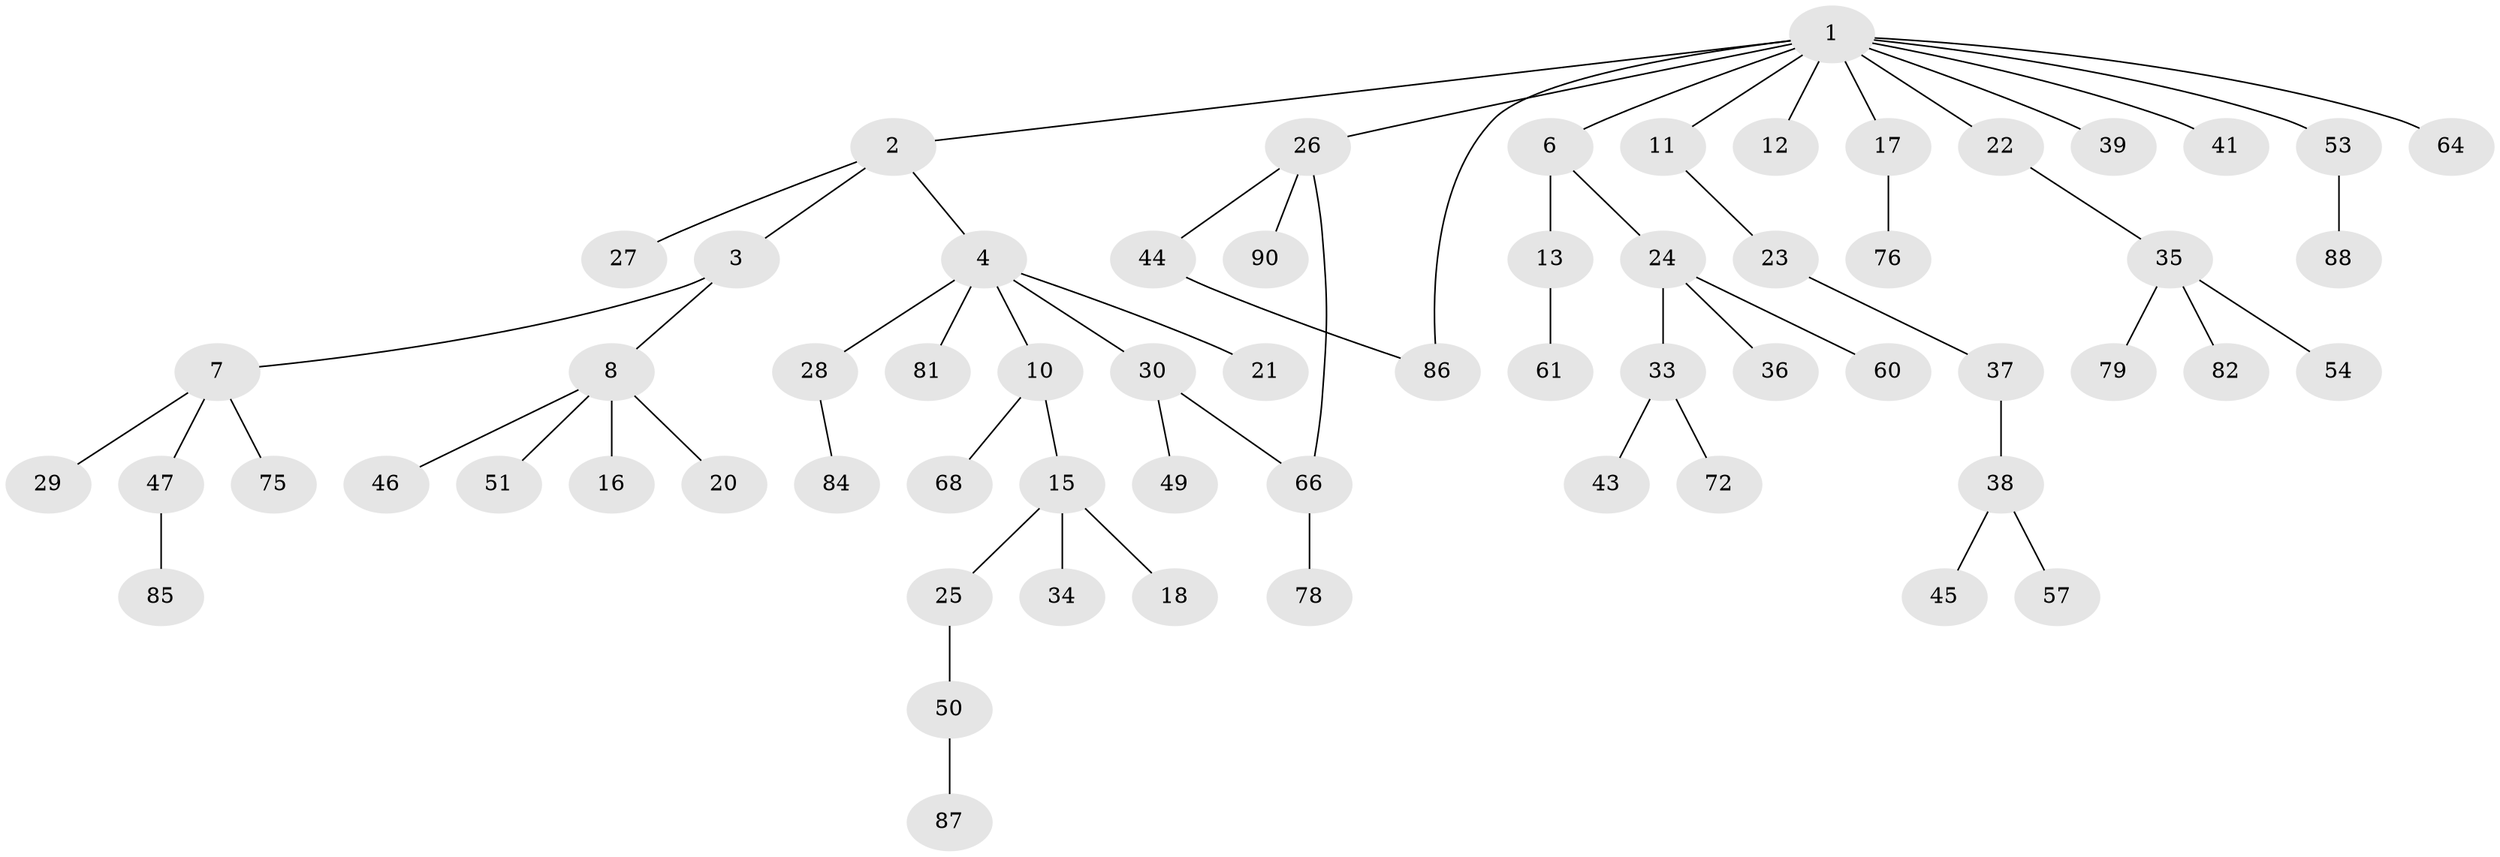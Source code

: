 // Generated by graph-tools (version 1.1) at 2025/23/03/03/25 07:23:30]
// undirected, 63 vertices, 64 edges
graph export_dot {
graph [start="1"]
  node [color=gray90,style=filled];
  1 [super="+5"];
  2 [super="+74"];
  3;
  4 [super="+19"];
  6 [super="+9"];
  7 [super="+14"];
  8 [super="+31"];
  10 [super="+55"];
  11 [super="+52"];
  12;
  13;
  15 [super="+73"];
  16;
  17 [super="+70"];
  18;
  20;
  21 [super="+59"];
  22;
  23 [super="+40"];
  24 [super="+69"];
  25 [super="+42"];
  26 [super="+62"];
  27;
  28;
  29;
  30 [super="+32"];
  33 [super="+58"];
  34;
  35 [super="+48"];
  36;
  37 [super="+71"];
  38 [super="+89"];
  39;
  41;
  43 [super="+80"];
  44 [super="+56"];
  45 [super="+83"];
  46;
  47 [super="+77"];
  49;
  50 [super="+91"];
  51 [super="+63"];
  53 [super="+65"];
  54;
  57;
  60;
  61;
  64;
  66 [super="+67"];
  68;
  72;
  75;
  76;
  78;
  79;
  81;
  82;
  84;
  85;
  86;
  87;
  88;
  90;
  1 -- 2;
  1 -- 6;
  1 -- 11;
  1 -- 12;
  1 -- 17;
  1 -- 41;
  1 -- 86;
  1 -- 64;
  1 -- 53;
  1 -- 22;
  1 -- 39;
  1 -- 26;
  2 -- 3;
  2 -- 4;
  2 -- 27;
  3 -- 7;
  3 -- 8;
  4 -- 10;
  4 -- 21;
  4 -- 81;
  4 -- 28;
  4 -- 30;
  6 -- 24;
  6 -- 13;
  7 -- 29;
  7 -- 75;
  7 -- 47;
  8 -- 16;
  8 -- 20;
  8 -- 46;
  8 -- 51;
  10 -- 15;
  10 -- 68;
  11 -- 23;
  13 -- 61;
  15 -- 18;
  15 -- 25;
  15 -- 34;
  17 -- 76;
  22 -- 35;
  23 -- 37;
  24 -- 33;
  24 -- 36;
  24 -- 60;
  25 -- 50;
  26 -- 44;
  26 -- 90;
  26 -- 66;
  28 -- 84;
  30 -- 49;
  30 -- 66;
  33 -- 43;
  33 -- 72;
  35 -- 54;
  35 -- 79;
  35 -- 82;
  37 -- 38;
  38 -- 45;
  38 -- 57;
  44 -- 86;
  47 -- 85;
  50 -- 87;
  53 -- 88;
  66 -- 78;
}
